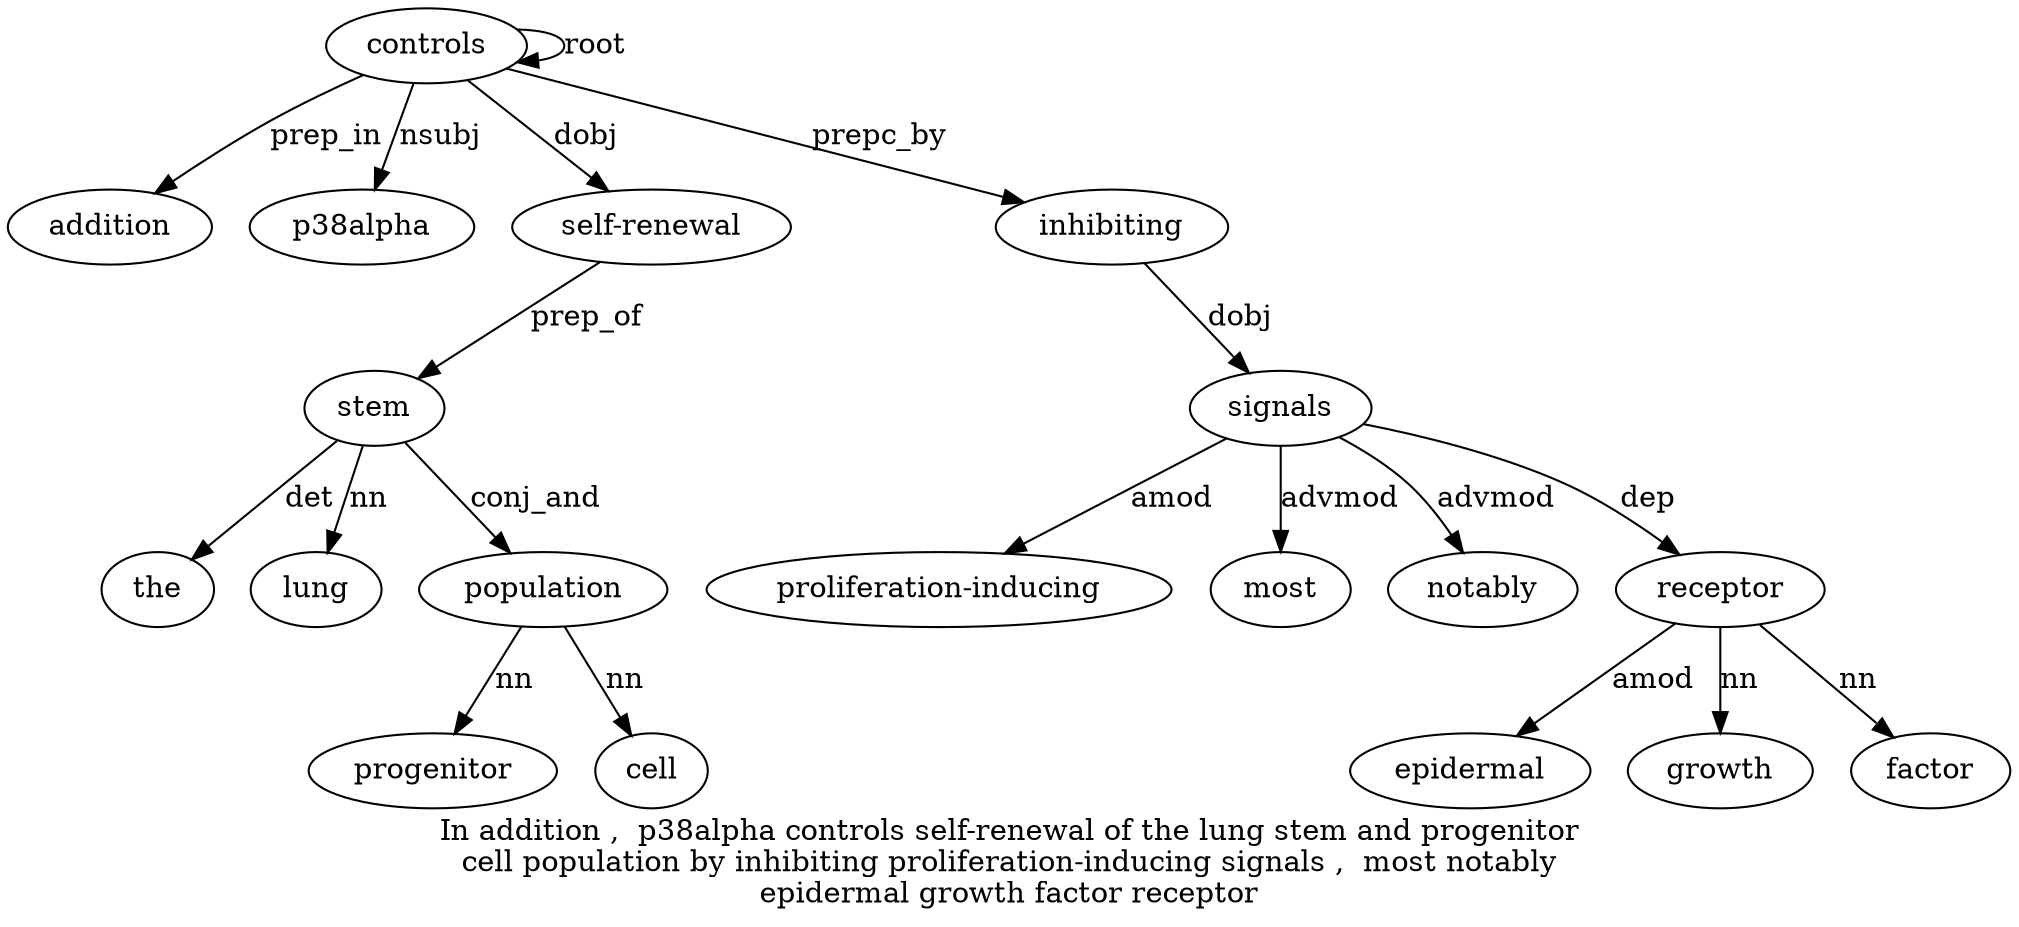 digraph "In addition ,  p38alpha controls self-renewal of the lung stem and progenitor cell population by inhibiting proliferation-inducing signals ,  most notably epidermal growth factor receptor" {
label="In addition ,  p38alpha controls self-renewal of the lung stem and progenitor
cell population by inhibiting proliferation-inducing signals ,  most notably
epidermal growth factor receptor";
controls5 [style=filled, fillcolor=white, label=controls];
addition2 [style=filled, fillcolor=white, label=addition];
controls5 -> addition2  [label=prep_in];
p38alpha4 [style=filled, fillcolor=white, label=p38alpha];
controls5 -> p38alpha4  [label=nsubj];
controls5 -> controls5  [label=root];
"self-renewal6" [style=filled, fillcolor=white, label="self-renewal"];
controls5 -> "self-renewal6"  [label=dobj];
stem10 [style=filled, fillcolor=white, label=stem];
the8 [style=filled, fillcolor=white, label=the];
stem10 -> the8  [label=det];
lung9 [style=filled, fillcolor=white, label=lung];
stem10 -> lung9  [label=nn];
"self-renewal6" -> stem10  [label=prep_of];
population14 [style=filled, fillcolor=white, label=population];
progenitor12 [style=filled, fillcolor=white, label=progenitor];
population14 -> progenitor12  [label=nn];
cell13 [style=filled, fillcolor=white, label=cell];
population14 -> cell13  [label=nn];
stem10 -> population14  [label=conj_and];
inhibiting16 [style=filled, fillcolor=white, label=inhibiting];
controls5 -> inhibiting16  [label=prepc_by];
signals18 [style=filled, fillcolor=white, label=signals];
"proliferation-inducing17" [style=filled, fillcolor=white, label="proliferation-inducing"];
signals18 -> "proliferation-inducing17"  [label=amod];
inhibiting16 -> signals18  [label=dobj];
most20 [style=filled, fillcolor=white, label=most];
signals18 -> most20  [label=advmod];
notably21 [style=filled, fillcolor=white, label=notably];
signals18 -> notably21  [label=advmod];
receptor25 [style=filled, fillcolor=white, label=receptor];
epidermal22 [style=filled, fillcolor=white, label=epidermal];
receptor25 -> epidermal22  [label=amod];
growth23 [style=filled, fillcolor=white, label=growth];
receptor25 -> growth23  [label=nn];
factor24 [style=filled, fillcolor=white, label=factor];
receptor25 -> factor24  [label=nn];
signals18 -> receptor25  [label=dep];
}
